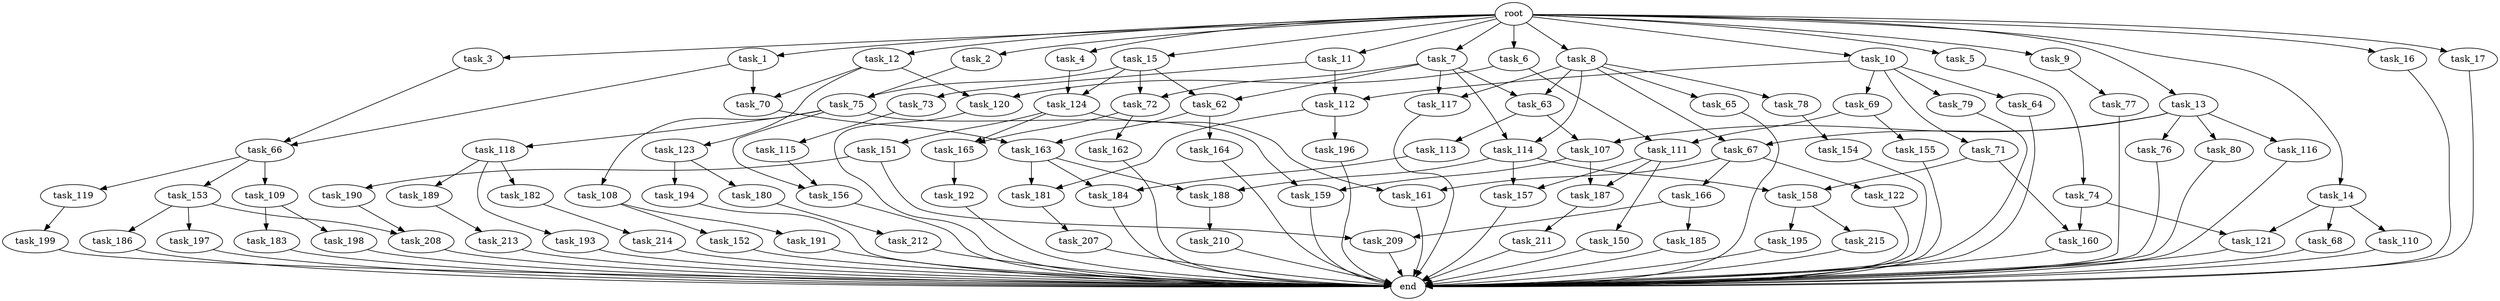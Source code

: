 digraph G {
  root [size="0.000000"];
  task_1 [size="1024.000000"];
  task_2 [size="1024.000000"];
  task_3 [size="1024.000000"];
  task_4 [size="1024.000000"];
  task_5 [size="1024.000000"];
  task_6 [size="1024.000000"];
  task_7 [size="1024.000000"];
  task_8 [size="1024.000000"];
  task_9 [size="1024.000000"];
  task_10 [size="1024.000000"];
  task_11 [size="1024.000000"];
  task_12 [size="1024.000000"];
  task_13 [size="1024.000000"];
  task_14 [size="1024.000000"];
  task_15 [size="1024.000000"];
  task_16 [size="1024.000000"];
  task_17 [size="1024.000000"];
  task_62 [size="498216206336.000000"];
  task_63 [size="292057776128.000000"];
  task_64 [size="309237645312.000000"];
  task_65 [size="214748364800.000000"];
  task_66 [size="446676598784.000000"];
  task_67 [size="429496729600.000000"];
  task_68 [size="420906795008.000000"];
  task_69 [size="309237645312.000000"];
  task_70 [size="386547056640.000000"];
  task_71 [size="309237645312.000000"];
  task_72 [size="498216206336.000000"];
  task_73 [size="214748364800.000000"];
  task_74 [size="34359738368.000000"];
  task_75 [size="1279900254208.000000"];
  task_76 [size="214748364800.000000"];
  task_77 [size="309237645312.000000"];
  task_78 [size="214748364800.000000"];
  task_79 [size="309237645312.000000"];
  task_80 [size="214748364800.000000"];
  task_107 [size="249108103168.000000"];
  task_108 [size="549755813888.000000"];
  task_109 [size="214748364800.000000"];
  task_110 [size="420906795008.000000"];
  task_111 [size="730144440320.000000"];
  task_112 [size="523986010112.000000"];
  task_113 [size="34359738368.000000"];
  task_114 [size="292057776128.000000"];
  task_115 [size="77309411328.000000"];
  task_116 [size="214748364800.000000"];
  task_117 [size="292057776128.000000"];
  task_118 [size="549755813888.000000"];
  task_119 [size="214748364800.000000"];
  task_120 [size="773094113280.000000"];
  task_121 [size="498216206336.000000"];
  task_122 [size="137438953472.000000"];
  task_123 [size="77309411328.000000"];
  task_124 [size="558345748480.000000"];
  task_150 [size="858993459200.000000"];
  task_151 [size="420906795008.000000"];
  task_152 [size="549755813888.000000"];
  task_153 [size="214748364800.000000"];
  task_154 [size="34359738368.000000"];
  task_155 [size="34359738368.000000"];
  task_156 [size="1408749273088.000000"];
  task_157 [size="1279900254208.000000"];
  task_158 [size="498216206336.000000"];
  task_159 [size="858993459200.000000"];
  task_160 [size="154618822656.000000"];
  task_161 [size="558345748480.000000"];
  task_162 [size="420906795008.000000"];
  task_163 [size="455266533376.000000"];
  task_164 [size="420906795008.000000"];
  task_165 [size="841813590016.000000"];
  task_166 [size="137438953472.000000"];
  task_180 [size="137438953472.000000"];
  task_181 [size="764504178688.000000"];
  task_182 [size="137438953472.000000"];
  task_183 [size="858993459200.000000"];
  task_184 [size="687194767360.000000"];
  task_185 [size="695784701952.000000"];
  task_186 [size="309237645312.000000"];
  task_187 [size="1168231104512.000000"];
  task_188 [size="970662608896.000000"];
  task_189 [size="137438953472.000000"];
  task_190 [size="695784701952.000000"];
  task_191 [size="549755813888.000000"];
  task_192 [size="214748364800.000000"];
  task_193 [size="137438953472.000000"];
  task_194 [size="137438953472.000000"];
  task_195 [size="549755813888.000000"];
  task_196 [size="214748364800.000000"];
  task_197 [size="309237645312.000000"];
  task_198 [size="858993459200.000000"];
  task_199 [size="137438953472.000000"];
  task_207 [size="137438953472.000000"];
  task_208 [size="1168231104512.000000"];
  task_209 [size="1391569403904.000000"];
  task_210 [size="695784701952.000000"];
  task_211 [size="858993459200.000000"];
  task_212 [size="420906795008.000000"];
  task_213 [size="214748364800.000000"];
  task_214 [size="34359738368.000000"];
  task_215 [size="549755813888.000000"];
  end [size="0.000000"];

  root -> task_1 [size="1.000000"];
  root -> task_2 [size="1.000000"];
  root -> task_3 [size="1.000000"];
  root -> task_4 [size="1.000000"];
  root -> task_5 [size="1.000000"];
  root -> task_6 [size="1.000000"];
  root -> task_7 [size="1.000000"];
  root -> task_8 [size="1.000000"];
  root -> task_9 [size="1.000000"];
  root -> task_10 [size="1.000000"];
  root -> task_11 [size="1.000000"];
  root -> task_12 [size="1.000000"];
  root -> task_13 [size="1.000000"];
  root -> task_14 [size="1.000000"];
  root -> task_15 [size="1.000000"];
  root -> task_16 [size="1.000000"];
  root -> task_17 [size="1.000000"];
  task_1 -> task_66 [size="301989888.000000"];
  task_1 -> task_70 [size="301989888.000000"];
  task_2 -> task_75 [size="838860800.000000"];
  task_3 -> task_66 [size="134217728.000000"];
  task_4 -> task_124 [size="134217728.000000"];
  task_5 -> task_74 [size="33554432.000000"];
  task_6 -> task_111 [size="679477248.000000"];
  task_6 -> task_120 [size="679477248.000000"];
  task_7 -> task_62 [size="75497472.000000"];
  task_7 -> task_63 [size="75497472.000000"];
  task_7 -> task_72 [size="75497472.000000"];
  task_7 -> task_114 [size="75497472.000000"];
  task_7 -> task_117 [size="75497472.000000"];
  task_8 -> task_63 [size="209715200.000000"];
  task_8 -> task_65 [size="209715200.000000"];
  task_8 -> task_67 [size="209715200.000000"];
  task_8 -> task_78 [size="209715200.000000"];
  task_8 -> task_114 [size="209715200.000000"];
  task_8 -> task_117 [size="209715200.000000"];
  task_9 -> task_77 [size="301989888.000000"];
  task_10 -> task_64 [size="301989888.000000"];
  task_10 -> task_69 [size="301989888.000000"];
  task_10 -> task_71 [size="301989888.000000"];
  task_10 -> task_79 [size="301989888.000000"];
  task_10 -> task_112 [size="301989888.000000"];
  task_11 -> task_73 [size="209715200.000000"];
  task_11 -> task_112 [size="209715200.000000"];
  task_12 -> task_70 [size="75497472.000000"];
  task_12 -> task_120 [size="75497472.000000"];
  task_12 -> task_123 [size="75497472.000000"];
  task_13 -> task_67 [size="209715200.000000"];
  task_13 -> task_76 [size="209715200.000000"];
  task_13 -> task_80 [size="209715200.000000"];
  task_13 -> task_107 [size="209715200.000000"];
  task_13 -> task_116 [size="209715200.000000"];
  task_14 -> task_68 [size="411041792.000000"];
  task_14 -> task_110 [size="411041792.000000"];
  task_14 -> task_121 [size="411041792.000000"];
  task_15 -> task_62 [size="411041792.000000"];
  task_15 -> task_72 [size="411041792.000000"];
  task_15 -> task_75 [size="411041792.000000"];
  task_15 -> task_124 [size="411041792.000000"];
  task_16 -> end [size="1.000000"];
  task_17 -> end [size="1.000000"];
  task_62 -> task_163 [size="411041792.000000"];
  task_62 -> task_164 [size="411041792.000000"];
  task_63 -> task_107 [size="33554432.000000"];
  task_63 -> task_113 [size="33554432.000000"];
  task_64 -> end [size="1.000000"];
  task_65 -> end [size="1.000000"];
  task_66 -> task_109 [size="209715200.000000"];
  task_66 -> task_119 [size="209715200.000000"];
  task_66 -> task_153 [size="209715200.000000"];
  task_67 -> task_122 [size="134217728.000000"];
  task_67 -> task_161 [size="134217728.000000"];
  task_67 -> task_166 [size="134217728.000000"];
  task_68 -> end [size="1.000000"];
  task_69 -> task_111 [size="33554432.000000"];
  task_69 -> task_155 [size="33554432.000000"];
  task_70 -> task_163 [size="33554432.000000"];
  task_71 -> task_158 [size="75497472.000000"];
  task_71 -> task_160 [size="75497472.000000"];
  task_72 -> task_162 [size="411041792.000000"];
  task_72 -> task_165 [size="411041792.000000"];
  task_73 -> task_115 [size="75497472.000000"];
  task_74 -> task_121 [size="75497472.000000"];
  task_74 -> task_160 [size="75497472.000000"];
  task_75 -> task_108 [size="536870912.000000"];
  task_75 -> task_118 [size="536870912.000000"];
  task_75 -> task_156 [size="536870912.000000"];
  task_75 -> task_159 [size="536870912.000000"];
  task_76 -> end [size="1.000000"];
  task_77 -> end [size="1.000000"];
  task_78 -> task_154 [size="33554432.000000"];
  task_79 -> end [size="1.000000"];
  task_80 -> end [size="1.000000"];
  task_107 -> task_159 [size="301989888.000000"];
  task_107 -> task_187 [size="301989888.000000"];
  task_108 -> task_152 [size="536870912.000000"];
  task_108 -> task_191 [size="536870912.000000"];
  task_109 -> task_183 [size="838860800.000000"];
  task_109 -> task_198 [size="838860800.000000"];
  task_110 -> end [size="1.000000"];
  task_111 -> task_150 [size="838860800.000000"];
  task_111 -> task_157 [size="838860800.000000"];
  task_111 -> task_187 [size="838860800.000000"];
  task_112 -> task_181 [size="209715200.000000"];
  task_112 -> task_196 [size="209715200.000000"];
  task_113 -> task_184 [size="134217728.000000"];
  task_114 -> task_157 [size="411041792.000000"];
  task_114 -> task_158 [size="411041792.000000"];
  task_114 -> task_188 [size="411041792.000000"];
  task_115 -> task_156 [size="838860800.000000"];
  task_116 -> end [size="1.000000"];
  task_117 -> end [size="1.000000"];
  task_118 -> task_182 [size="134217728.000000"];
  task_118 -> task_189 [size="134217728.000000"];
  task_118 -> task_193 [size="134217728.000000"];
  task_119 -> task_199 [size="134217728.000000"];
  task_120 -> end [size="1.000000"];
  task_121 -> end [size="1.000000"];
  task_122 -> end [size="1.000000"];
  task_123 -> task_180 [size="134217728.000000"];
  task_123 -> task_194 [size="134217728.000000"];
  task_124 -> task_151 [size="411041792.000000"];
  task_124 -> task_161 [size="411041792.000000"];
  task_124 -> task_165 [size="411041792.000000"];
  task_150 -> end [size="1.000000"];
  task_151 -> task_190 [size="679477248.000000"];
  task_151 -> task_209 [size="679477248.000000"];
  task_152 -> end [size="1.000000"];
  task_153 -> task_186 [size="301989888.000000"];
  task_153 -> task_197 [size="301989888.000000"];
  task_153 -> task_208 [size="301989888.000000"];
  task_154 -> end [size="1.000000"];
  task_155 -> end [size="1.000000"];
  task_156 -> end [size="1.000000"];
  task_157 -> end [size="1.000000"];
  task_158 -> task_195 [size="536870912.000000"];
  task_158 -> task_215 [size="536870912.000000"];
  task_159 -> end [size="1.000000"];
  task_160 -> end [size="1.000000"];
  task_161 -> end [size="1.000000"];
  task_162 -> end [size="1.000000"];
  task_163 -> task_181 [size="536870912.000000"];
  task_163 -> task_184 [size="536870912.000000"];
  task_163 -> task_188 [size="536870912.000000"];
  task_164 -> end [size="1.000000"];
  task_165 -> task_192 [size="209715200.000000"];
  task_166 -> task_185 [size="679477248.000000"];
  task_166 -> task_209 [size="679477248.000000"];
  task_180 -> task_212 [size="411041792.000000"];
  task_181 -> task_207 [size="134217728.000000"];
  task_182 -> task_214 [size="33554432.000000"];
  task_183 -> end [size="1.000000"];
  task_184 -> end [size="1.000000"];
  task_185 -> end [size="1.000000"];
  task_186 -> end [size="1.000000"];
  task_187 -> task_211 [size="838860800.000000"];
  task_188 -> task_210 [size="679477248.000000"];
  task_189 -> task_213 [size="209715200.000000"];
  task_190 -> task_208 [size="838860800.000000"];
  task_191 -> end [size="1.000000"];
  task_192 -> end [size="1.000000"];
  task_193 -> end [size="1.000000"];
  task_194 -> end [size="1.000000"];
  task_195 -> end [size="1.000000"];
  task_196 -> end [size="1.000000"];
  task_197 -> end [size="1.000000"];
  task_198 -> end [size="1.000000"];
  task_199 -> end [size="1.000000"];
  task_207 -> end [size="1.000000"];
  task_208 -> end [size="1.000000"];
  task_209 -> end [size="1.000000"];
  task_210 -> end [size="1.000000"];
  task_211 -> end [size="1.000000"];
  task_212 -> end [size="1.000000"];
  task_213 -> end [size="1.000000"];
  task_214 -> end [size="1.000000"];
  task_215 -> end [size="1.000000"];
}
